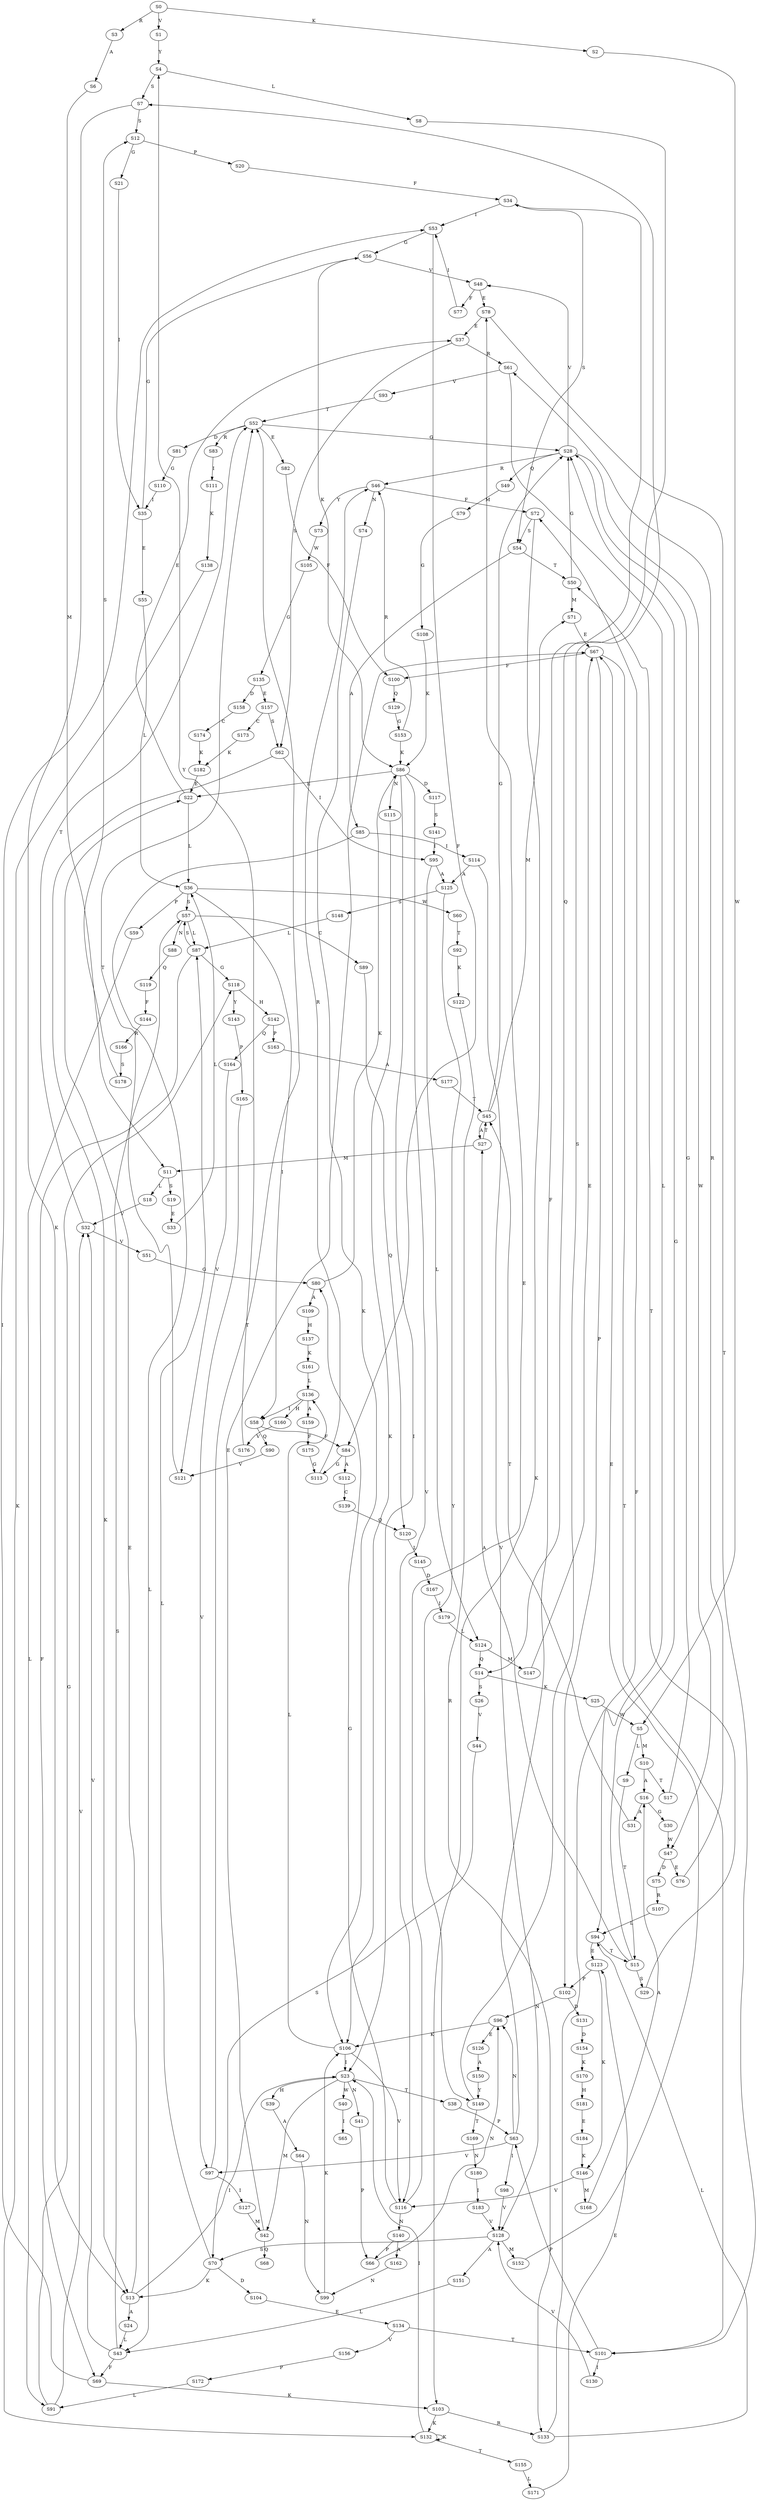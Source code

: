 strict digraph  {
	S0 -> S1 [ label = V ];
	S0 -> S2 [ label = K ];
	S0 -> S3 [ label = R ];
	S1 -> S4 [ label = Y ];
	S2 -> S5 [ label = W ];
	S3 -> S6 [ label = A ];
	S4 -> S7 [ label = S ];
	S4 -> S8 [ label = L ];
	S5 -> S9 [ label = L ];
	S5 -> S10 [ label = M ];
	S6 -> S11 [ label = M ];
	S7 -> S12 [ label = S ];
	S7 -> S13 [ label = K ];
	S8 -> S14 [ label = Q ];
	S9 -> S15 [ label = T ];
	S10 -> S16 [ label = A ];
	S10 -> S17 [ label = T ];
	S11 -> S18 [ label = L ];
	S11 -> S19 [ label = S ];
	S12 -> S20 [ label = P ];
	S12 -> S21 [ label = G ];
	S13 -> S22 [ label = E ];
	S13 -> S23 [ label = I ];
	S13 -> S24 [ label = A ];
	S14 -> S25 [ label = K ];
	S14 -> S26 [ label = S ];
	S15 -> S27 [ label = A ];
	S15 -> S28 [ label = G ];
	S15 -> S29 [ label = S ];
	S16 -> S30 [ label = G ];
	S16 -> S31 [ label = A ];
	S17 -> S28 [ label = G ];
	S18 -> S32 [ label = V ];
	S19 -> S33 [ label = E ];
	S20 -> S34 [ label = F ];
	S21 -> S35 [ label = I ];
	S22 -> S36 [ label = L ];
	S22 -> S37 [ label = E ];
	S23 -> S38 [ label = T ];
	S23 -> S39 [ label = H ];
	S23 -> S40 [ label = W ];
	S23 -> S41 [ label = N ];
	S23 -> S42 [ label = M ];
	S24 -> S43 [ label = L ];
	S25 -> S5 [ label = W ];
	S26 -> S44 [ label = V ];
	S27 -> S45 [ label = T ];
	S27 -> S11 [ label = M ];
	S28 -> S46 [ label = R ];
	S28 -> S47 [ label = W ];
	S28 -> S48 [ label = V ];
	S28 -> S49 [ label = Q ];
	S29 -> S50 [ label = T ];
	S30 -> S47 [ label = W ];
	S31 -> S45 [ label = T ];
	S32 -> S51 [ label = V ];
	S32 -> S52 [ label = T ];
	S33 -> S36 [ label = L ];
	S34 -> S53 [ label = I ];
	S34 -> S54 [ label = S ];
	S35 -> S55 [ label = E ];
	S35 -> S56 [ label = G ];
	S36 -> S57 [ label = S ];
	S36 -> S58 [ label = I ];
	S36 -> S59 [ label = P ];
	S36 -> S60 [ label = W ];
	S37 -> S61 [ label = R ];
	S37 -> S62 [ label = S ];
	S38 -> S63 [ label = P ];
	S39 -> S64 [ label = A ];
	S40 -> S65 [ label = I ];
	S41 -> S66 [ label = P ];
	S42 -> S67 [ label = E ];
	S42 -> S68 [ label = Q ];
	S43 -> S32 [ label = V ];
	S43 -> S69 [ label = F ];
	S43 -> S57 [ label = S ];
	S44 -> S70 [ label = S ];
	S45 -> S28 [ label = G ];
	S45 -> S71 [ label = M ];
	S45 -> S27 [ label = A ];
	S46 -> S72 [ label = F ];
	S46 -> S73 [ label = Y ];
	S46 -> S74 [ label = N ];
	S47 -> S75 [ label = D ];
	S47 -> S76 [ label = E ];
	S48 -> S77 [ label = F ];
	S48 -> S78 [ label = E ];
	S49 -> S79 [ label = M ];
	S50 -> S71 [ label = M ];
	S50 -> S28 [ label = G ];
	S51 -> S80 [ label = G ];
	S52 -> S81 [ label = D ];
	S52 -> S28 [ label = G ];
	S52 -> S82 [ label = E ];
	S52 -> S83 [ label = R ];
	S53 -> S84 [ label = F ];
	S53 -> S56 [ label = G ];
	S54 -> S85 [ label = A ];
	S54 -> S50 [ label = T ];
	S55 -> S36 [ label = L ];
	S56 -> S86 [ label = K ];
	S56 -> S48 [ label = V ];
	S57 -> S87 [ label = L ];
	S57 -> S88 [ label = N ];
	S57 -> S89 [ label = C ];
	S58 -> S90 [ label = Q ];
	S58 -> S84 [ label = F ];
	S59 -> S91 [ label = L ];
	S60 -> S92 [ label = T ];
	S61 -> S93 [ label = V ];
	S61 -> S94 [ label = L ];
	S62 -> S13 [ label = K ];
	S62 -> S95 [ label = I ];
	S63 -> S96 [ label = N ];
	S63 -> S97 [ label = V ];
	S63 -> S98 [ label = I ];
	S63 -> S34 [ label = F ];
	S64 -> S99 [ label = N ];
	S66 -> S96 [ label = N ];
	S67 -> S100 [ label = F ];
	S67 -> S101 [ label = T ];
	S67 -> S102 [ label = P ];
	S69 -> S53 [ label = I ];
	S69 -> S103 [ label = K ];
	S70 -> S104 [ label = D ];
	S70 -> S13 [ label = K ];
	S70 -> S87 [ label = L ];
	S71 -> S67 [ label = E ];
	S72 -> S54 [ label = S ];
	S72 -> S103 [ label = K ];
	S73 -> S105 [ label = W ];
	S74 -> S106 [ label = K ];
	S75 -> S107 [ label = R ];
	S76 -> S61 [ label = R ];
	S77 -> S53 [ label = I ];
	S78 -> S37 [ label = E ];
	S78 -> S101 [ label = T ];
	S79 -> S108 [ label = G ];
	S80 -> S86 [ label = K ];
	S80 -> S109 [ label = A ];
	S81 -> S110 [ label = G ];
	S82 -> S100 [ label = F ];
	S83 -> S111 [ label = I ];
	S84 -> S112 [ label = A ];
	S84 -> S113 [ label = G ];
	S85 -> S114 [ label = I ];
	S85 -> S43 [ label = L ];
	S86 -> S23 [ label = I ];
	S86 -> S115 [ label = N ];
	S86 -> S22 [ label = E ];
	S86 -> S116 [ label = V ];
	S86 -> S117 [ label = D ];
	S87 -> S69 [ label = F ];
	S87 -> S118 [ label = G ];
	S87 -> S57 [ label = S ];
	S88 -> S119 [ label = Q ];
	S89 -> S120 [ label = Q ];
	S90 -> S121 [ label = V ];
	S91 -> S118 [ label = G ];
	S91 -> S32 [ label = V ];
	S92 -> S122 [ label = K ];
	S93 -> S52 [ label = T ];
	S94 -> S15 [ label = T ];
	S94 -> S123 [ label = E ];
	S95 -> S124 [ label = L ];
	S95 -> S125 [ label = A ];
	S96 -> S106 [ label = K ];
	S96 -> S126 [ label = E ];
	S97 -> S127 [ label = I ];
	S97 -> S52 [ label = T ];
	S98 -> S128 [ label = V ];
	S99 -> S106 [ label = K ];
	S100 -> S129 [ label = Q ];
	S101 -> S63 [ label = P ];
	S101 -> S130 [ label = I ];
	S102 -> S131 [ label = D ];
	S102 -> S96 [ label = N ];
	S103 -> S132 [ label = K ];
	S103 -> S133 [ label = R ];
	S104 -> S134 [ label = E ];
	S105 -> S135 [ label = G ];
	S106 -> S136 [ label = L ];
	S106 -> S116 [ label = V ];
	S106 -> S23 [ label = I ];
	S107 -> S94 [ label = L ];
	S108 -> S86 [ label = K ];
	S109 -> S137 [ label = H ];
	S110 -> S35 [ label = I ];
	S111 -> S138 [ label = K ];
	S112 -> S139 [ label = C ];
	S113 -> S46 [ label = R ];
	S114 -> S125 [ label = A ];
	S114 -> S128 [ label = V ];
	S115 -> S106 [ label = K ];
	S116 -> S140 [ label = N ];
	S116 -> S80 [ label = G ];
	S116 -> S78 [ label = E ];
	S117 -> S141 [ label = S ];
	S118 -> S142 [ label = H ];
	S118 -> S143 [ label = Y ];
	S119 -> S144 [ label = F ];
	S120 -> S145 [ label = L ];
	S121 -> S52 [ label = T ];
	S122 -> S133 [ label = R ];
	S123 -> S146 [ label = K ];
	S123 -> S102 [ label = P ];
	S124 -> S14 [ label = Q ];
	S124 -> S147 [ label = M ];
	S125 -> S148 [ label = S ];
	S125 -> S149 [ label = Y ];
	S126 -> S150 [ label = A ];
	S127 -> S42 [ label = M ];
	S128 -> S70 [ label = S ];
	S128 -> S151 [ label = A ];
	S128 -> S152 [ label = M ];
	S129 -> S153 [ label = G ];
	S130 -> S128 [ label = V ];
	S131 -> S154 [ label = D ];
	S132 -> S23 [ label = I ];
	S132 -> S132 [ label = K ];
	S132 -> S155 [ label = T ];
	S133 -> S72 [ label = F ];
	S133 -> S94 [ label = L ];
	S134 -> S101 [ label = T ];
	S134 -> S156 [ label = V ];
	S135 -> S157 [ label = E ];
	S135 -> S158 [ label = D ];
	S136 -> S159 [ label = A ];
	S136 -> S160 [ label = H ];
	S136 -> S58 [ label = I ];
	S137 -> S161 [ label = K ];
	S138 -> S132 [ label = K ];
	S139 -> S120 [ label = Q ];
	S140 -> S162 [ label = A ];
	S140 -> S66 [ label = P ];
	S141 -> S95 [ label = I ];
	S142 -> S163 [ label = P ];
	S142 -> S164 [ label = Q ];
	S143 -> S165 [ label = P ];
	S144 -> S166 [ label = R ];
	S145 -> S167 [ label = D ];
	S146 -> S116 [ label = V ];
	S146 -> S168 [ label = M ];
	S147 -> S67 [ label = E ];
	S148 -> S87 [ label = L ];
	S149 -> S169 [ label = T ];
	S149 -> S7 [ label = S ];
	S150 -> S149 [ label = Y ];
	S151 -> S43 [ label = L ];
	S152 -> S67 [ label = E ];
	S153 -> S86 [ label = K ];
	S153 -> S46 [ label = R ];
	S154 -> S170 [ label = K ];
	S155 -> S171 [ label = L ];
	S156 -> S172 [ label = P ];
	S157 -> S62 [ label = S ];
	S157 -> S173 [ label = C ];
	S158 -> S174 [ label = C ];
	S159 -> S175 [ label = F ];
	S160 -> S176 [ label = V ];
	S161 -> S136 [ label = L ];
	S162 -> S99 [ label = N ];
	S163 -> S177 [ label = A ];
	S164 -> S121 [ label = V ];
	S165 -> S97 [ label = V ];
	S166 -> S178 [ label = S ];
	S167 -> S179 [ label = I ];
	S168 -> S16 [ label = A ];
	S169 -> S180 [ label = N ];
	S170 -> S181 [ label = H ];
	S171 -> S123 [ label = E ];
	S172 -> S91 [ label = L ];
	S173 -> S182 [ label = K ];
	S174 -> S182 [ label = K ];
	S175 -> S113 [ label = G ];
	S176 -> S4 [ label = Y ];
	S177 -> S45 [ label = T ];
	S178 -> S12 [ label = S ];
	S179 -> S124 [ label = L ];
	S180 -> S183 [ label = I ];
	S181 -> S184 [ label = E ];
	S182 -> S22 [ label = E ];
	S183 -> S128 [ label = V ];
	S184 -> S146 [ label = K ];
}
